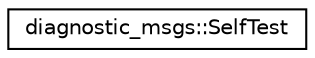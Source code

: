 digraph "Graphical Class Hierarchy"
{
  edge [fontname="Helvetica",fontsize="10",labelfontname="Helvetica",labelfontsize="10"];
  node [fontname="Helvetica",fontsize="10",shape=record];
  rankdir="LR";
  Node1 [label="diagnostic_msgs::SelfTest",height=0.2,width=0.4,color="black", fillcolor="white", style="filled",URL="$classdiagnostic__msgs_1_1_self_test.html"];
}
